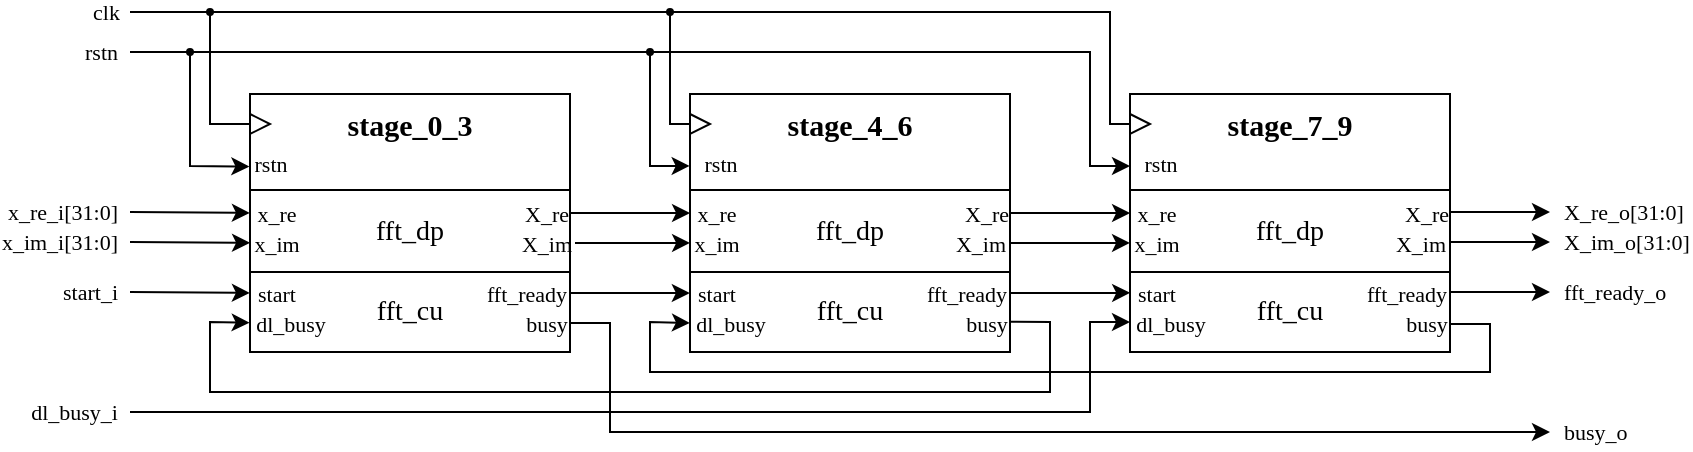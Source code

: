 <mxfile version="26.0.16">
  <diagram name="Page-1" id="58cdce13-f638-feb5-8d6f-7d28b1aa9fa0">
    <mxGraphModel dx="1195" dy="638" grid="1" gridSize="5" guides="1" tooltips="1" connect="1" arrows="1" fold="1" page="1" pageScale="1" pageWidth="1100" pageHeight="850" background="none" math="0" shadow="0">
      <root>
        <mxCell id="0" />
        <mxCell id="1" parent="0" />
        <mxCell id="S5aGi3HF0J0l1EgHDcWB-17" value="&lt;span&gt;stage_0_3&lt;/span&gt;" style="rounded=0;whiteSpace=wrap;html=1;fillColor=default;verticalAlign=top;fontFamily=NewsGotT;fontStyle=1;fontSize=15;" parent="1" vertex="1">
          <mxGeometry x="220" y="141" width="160" height="129" as="geometry" />
        </mxCell>
        <mxCell id="S5aGi3HF0J0l1EgHDcWB-3" value="fft_dp" style="rounded=0;whiteSpace=wrap;html=1;fontFamily=NewsGotT;fontSize=14;" parent="1" vertex="1">
          <mxGeometry x="220" y="189" width="160" height="41" as="geometry" />
        </mxCell>
        <mxCell id="S5aGi3HF0J0l1EgHDcWB-5" value="" style="endArrow=none;html=1;rounded=0;entryX=0;entryY=0.25;entryDx=0;entryDy=0;endFill=0;fontFamily=NewsGotT;" parent="1" edge="1">
          <mxGeometry width="50" height="50" relative="1" as="geometry">
            <mxPoint x="160" y="100" as="sourcePoint" />
            <mxPoint x="220" y="156" as="targetPoint" />
            <Array as="points">
              <mxPoint x="200" y="100" />
              <mxPoint x="200" y="156" />
            </Array>
          </mxGeometry>
        </mxCell>
        <mxCell id="S5aGi3HF0J0l1EgHDcWB-8" value="clk" style="edgeLabel;html=1;align=right;verticalAlign=middle;resizable=0;points=[];fontFamily=NewsGotT;" parent="S5aGi3HF0J0l1EgHDcWB-5" vertex="1" connectable="0">
          <mxGeometry x="-0.244" y="1" relative="1" as="geometry">
            <mxPoint x="-46" y="-4" as="offset" />
          </mxGeometry>
        </mxCell>
        <mxCell id="S5aGi3HF0J0l1EgHDcWB-6" value="" style="triangle;whiteSpace=wrap;html=1;fontFamily=NewsGotT;" parent="1" vertex="1">
          <mxGeometry x="220" y="151" width="10" height="10" as="geometry" />
        </mxCell>
        <mxCell id="S5aGi3HF0J0l1EgHDcWB-19" value="fft_cu" style="rounded=0;whiteSpace=wrap;html=1;fontFamily=NewsGotT;fontSize=14;" parent="1" vertex="1">
          <mxGeometry x="220" y="230" width="160" height="40" as="geometry" />
        </mxCell>
        <mxCell id="S5aGi3HF0J0l1EgHDcWB-20" value="start" style="text;html=1;align=center;verticalAlign=middle;resizable=0;points=[];autosize=1;strokeColor=none;fillColor=none;spacing=-5;fontSize=11;fontFamily=NewsGotT;" parent="1" vertex="1">
          <mxGeometry x="220" y="233" width="25" height="15" as="geometry" />
        </mxCell>
        <mxCell id="S5aGi3HF0J0l1EgHDcWB-22" value="dl_busy" style="text;html=1;align=center;verticalAlign=middle;resizable=0;points=[];autosize=1;strokeColor=none;fillColor=none;spacing=-5;fontSize=11;fontFamily=NewsGotT;" parent="1" vertex="1">
          <mxGeometry x="220" y="248" width="40" height="15" as="geometry" />
        </mxCell>
        <mxCell id="S5aGi3HF0J0l1EgHDcWB-23" value="x_re" style="text;html=1;align=center;verticalAlign=middle;resizable=0;points=[];autosize=1;strokeColor=none;fillColor=none;spacing=-5;fontSize=11;fontFamily=NewsGotT;" parent="1" vertex="1">
          <mxGeometry x="220" y="193" width="25" height="15" as="geometry" />
        </mxCell>
        <mxCell id="S5aGi3HF0J0l1EgHDcWB-24" value="x_im" style="text;html=1;align=center;verticalAlign=middle;resizable=0;points=[];autosize=1;strokeColor=none;fillColor=none;spacing=-5;fontSize=11;fontFamily=NewsGotT;" parent="1" vertex="1">
          <mxGeometry x="220" y="208" width="25" height="15" as="geometry" />
        </mxCell>
        <mxCell id="S5aGi3HF0J0l1EgHDcWB-25" value="fft_ready" style="text;html=1;align=center;verticalAlign=middle;resizable=0;points=[];autosize=1;strokeColor=none;fillColor=none;spacing=-5;fontSize=11;fontFamily=NewsGotT;" parent="1" vertex="1">
          <mxGeometry x="335" y="233" width="45" height="15" as="geometry" />
        </mxCell>
        <mxCell id="S5aGi3HF0J0l1EgHDcWB-95" value="busy_o" style="edgeStyle=orthogonalEdgeStyle;rounded=0;orthogonalLoop=1;jettySize=auto;html=1;fontFamily=NewsGotT;align=left;" parent="1" source="S5aGi3HF0J0l1EgHDcWB-26" edge="1">
          <mxGeometry x="1" y="-5" relative="1" as="geometry">
            <mxPoint x="870" y="310" as="targetPoint" />
            <Array as="points">
              <mxPoint x="400" y="255" />
              <mxPoint x="400" y="310" />
            </Array>
            <mxPoint x="5" y="-5" as="offset" />
          </mxGeometry>
        </mxCell>
        <mxCell id="S5aGi3HF0J0l1EgHDcWB-26" value="busy" style="text;html=1;align=center;verticalAlign=middle;resizable=0;points=[];autosize=1;strokeColor=none;fillColor=none;spacing=-5;fontSize=11;fontFamily=NewsGotT;" parent="1" vertex="1">
          <mxGeometry x="355" y="248" width="25" height="15" as="geometry" />
        </mxCell>
        <mxCell id="S5aGi3HF0J0l1EgHDcWB-29" value="X_re" style="text;html=1;align=center;verticalAlign=middle;resizable=0;points=[];autosize=1;strokeColor=none;fillColor=none;spacing=-5;fontSize=11;fontFamily=NewsGotT;" parent="1" vertex="1">
          <mxGeometry x="355" y="193" width="25" height="15" as="geometry" />
        </mxCell>
        <mxCell id="S5aGi3HF0J0l1EgHDcWB-30" value="X_im" style="text;html=1;align=center;verticalAlign=middle;resizable=0;points=[];autosize=1;strokeColor=none;fillColor=none;spacing=-5;fontSize=11;fontFamily=NewsGotT;rounded=0;glass=0;" parent="1" vertex="1">
          <mxGeometry x="352.5" y="208" width="30" height="15" as="geometry" />
        </mxCell>
        <mxCell id="S5aGi3HF0J0l1EgHDcWB-31" value="rstn" style="text;html=1;align=center;verticalAlign=middle;resizable=0;points=[];autosize=1;strokeColor=none;fillColor=none;spacing=-5;fontSize=11;fontFamily=NewsGotT;" parent="1" vertex="1">
          <mxGeometry x="220" y="168" width="20" height="15" as="geometry" />
        </mxCell>
        <mxCell id="S5aGi3HF0J0l1EgHDcWB-35" value="" style="endArrow=classic;html=1;rounded=0;entryX=-0.002;entryY=0.281;entryDx=0;entryDy=0;entryPerimeter=0;fontFamily=NewsGotT;" parent="1" target="S5aGi3HF0J0l1EgHDcWB-17" edge="1">
          <mxGeometry width="50" height="50" relative="1" as="geometry">
            <mxPoint x="160" y="120" as="sourcePoint" />
            <mxPoint x="270" y="150" as="targetPoint" />
            <Array as="points">
              <mxPoint x="190" y="120" />
              <mxPoint x="190" y="177" />
            </Array>
          </mxGeometry>
        </mxCell>
        <mxCell id="S5aGi3HF0J0l1EgHDcWB-56" value="rstn" style="edgeLabel;html=1;align=right;verticalAlign=middle;resizable=0;points=[];fontFamily=NewsGotT;" parent="S5aGi3HF0J0l1EgHDcWB-35" vertex="1" connectable="0">
          <mxGeometry x="-0.932" relative="1" as="geometry">
            <mxPoint x="-10" as="offset" />
          </mxGeometry>
        </mxCell>
        <mxCell id="S5aGi3HF0J0l1EgHDcWB-36" value="" style="endArrow=classic;html=1;rounded=0;startArrow=oval;startFill=1;startSize=3;entryX=-0.001;entryY=0.279;entryDx=0;entryDy=0;entryPerimeter=0;fontFamily=NewsGotT;" parent="1" target="S5aGi3HF0J0l1EgHDcWB-37" edge="1">
          <mxGeometry width="50" height="50" relative="1" as="geometry">
            <mxPoint x="190" y="120" as="sourcePoint" />
            <mxPoint x="320" y="120" as="targetPoint" />
            <Array as="points">
              <mxPoint x="420" y="120" />
              <mxPoint x="420" y="177" />
            </Array>
          </mxGeometry>
        </mxCell>
        <mxCell id="S5aGi3HF0J0l1EgHDcWB-37" value="&lt;b&gt;stage_4_6&lt;/b&gt;" style="rounded=0;whiteSpace=wrap;html=1;fillColor=default;verticalAlign=top;fontFamily=NewsGotT;fontSize=15;" parent="1" vertex="1">
          <mxGeometry x="440" y="141" width="160" height="129" as="geometry" />
        </mxCell>
        <mxCell id="S5aGi3HF0J0l1EgHDcWB-38" value="fft_dp" style="rounded=0;whiteSpace=wrap;html=1;fontFamily=NewsGotT;fontSize=14;" parent="1" vertex="1">
          <mxGeometry x="440" y="189" width="160" height="41" as="geometry" />
        </mxCell>
        <mxCell id="S5aGi3HF0J0l1EgHDcWB-39" value="" style="triangle;whiteSpace=wrap;html=1;fontFamily=NewsGotT;" parent="1" vertex="1">
          <mxGeometry x="440" y="151" width="10" height="10" as="geometry" />
        </mxCell>
        <mxCell id="S5aGi3HF0J0l1EgHDcWB-40" value="fft_cu" style="rounded=0;whiteSpace=wrap;html=1;fontFamily=NewsGotT;fontSize=14;" parent="1" vertex="1">
          <mxGeometry x="440" y="230" width="160" height="40" as="geometry" />
        </mxCell>
        <mxCell id="S5aGi3HF0J0l1EgHDcWB-41" value="start" style="text;html=1;align=center;verticalAlign=middle;resizable=0;points=[];autosize=1;strokeColor=none;fillColor=none;spacing=-5;fontSize=11;fontFamily=NewsGotT;" parent="1" vertex="1">
          <mxGeometry x="440" y="233" width="25" height="15" as="geometry" />
        </mxCell>
        <mxCell id="S5aGi3HF0J0l1EgHDcWB-42" value="dl_busy" style="text;html=1;align=center;verticalAlign=middle;resizable=0;points=[];autosize=1;strokeColor=none;fillColor=none;spacing=-5;fontSize=11;fontFamily=NewsGotT;" parent="1" vertex="1">
          <mxGeometry x="440" y="248" width="40" height="15" as="geometry" />
        </mxCell>
        <mxCell id="S5aGi3HF0J0l1EgHDcWB-43" value="x_re" style="text;html=1;align=center;verticalAlign=middle;resizable=0;points=[];autosize=1;strokeColor=none;fillColor=none;spacing=-5;fontSize=11;fontFamily=NewsGotT;" parent="1" vertex="1">
          <mxGeometry x="440" y="193" width="25" height="15" as="geometry" />
        </mxCell>
        <mxCell id="S5aGi3HF0J0l1EgHDcWB-44" value="x_im" style="text;html=1;align=center;verticalAlign=middle;resizable=0;points=[];autosize=1;strokeColor=none;fillColor=none;spacing=-5;fontSize=11;fontFamily=NewsGotT;" parent="1" vertex="1">
          <mxGeometry x="440" y="208" width="25" height="15" as="geometry" />
        </mxCell>
        <mxCell id="S5aGi3HF0J0l1EgHDcWB-45" value="fft_ready" style="text;html=1;align=center;verticalAlign=middle;resizable=0;points=[];autosize=1;strokeColor=none;fillColor=none;spacing=-5;fontSize=11;fontFamily=NewsGotT;" parent="1" vertex="1">
          <mxGeometry x="555" y="233" width="45" height="15" as="geometry" />
        </mxCell>
        <mxCell id="S5aGi3HF0J0l1EgHDcWB-46" value="busy" style="text;html=1;align=center;verticalAlign=middle;resizable=0;points=[];autosize=1;strokeColor=none;fillColor=none;spacing=-5;fontSize=11;fontFamily=NewsGotT;" parent="1" vertex="1">
          <mxGeometry x="575" y="248" width="25" height="15" as="geometry" />
        </mxCell>
        <mxCell id="S5aGi3HF0J0l1EgHDcWB-47" value="X_re" style="text;html=1;align=center;verticalAlign=middle;resizable=0;points=[];autosize=1;strokeColor=none;fillColor=none;spacing=-5;fontSize=11;fontFamily=NewsGotT;" parent="1" vertex="1">
          <mxGeometry x="575" y="193" width="25" height="15" as="geometry" />
        </mxCell>
        <mxCell id="S5aGi3HF0J0l1EgHDcWB-48" value="X_im" style="text;html=1;align=center;verticalAlign=middle;resizable=0;points=[];autosize=1;strokeColor=none;fillColor=none;spacing=-5;fontSize=11;fontFamily=NewsGotT;" parent="1" vertex="1">
          <mxGeometry x="570" y="208" width="30" height="15" as="geometry" />
        </mxCell>
        <mxCell id="S5aGi3HF0J0l1EgHDcWB-49" value="rstn" style="text;html=1;align=center;verticalAlign=middle;resizable=0;points=[];autosize=1;strokeColor=none;fillColor=none;spacing=-5;fontSize=11;fontFamily=NewsGotT;" parent="1" vertex="1">
          <mxGeometry x="445" y="168" width="20" height="15" as="geometry" />
        </mxCell>
        <mxCell id="S5aGi3HF0J0l1EgHDcWB-50" value="" style="endArrow=none;html=1;rounded=0;startArrow=oval;startFill=1;startSize=3;entryX=0;entryY=0.5;entryDx=0;entryDy=0;fontFamily=NewsGotT;" parent="1" target="S5aGi3HF0J0l1EgHDcWB-39" edge="1">
          <mxGeometry width="50" height="50" relative="1" as="geometry">
            <mxPoint x="200" y="100" as="sourcePoint" />
            <mxPoint x="320" y="150" as="targetPoint" />
            <Array as="points">
              <mxPoint x="430" y="100" />
              <mxPoint x="430" y="156" />
            </Array>
          </mxGeometry>
        </mxCell>
        <mxCell id="S5aGi3HF0J0l1EgHDcWB-53" style="edgeStyle=orthogonalEdgeStyle;rounded=0;orthogonalLoop=1;jettySize=auto;html=1;entryX=-0.003;entryY=0.501;entryDx=0;entryDy=0;entryPerimeter=0;exitX=0.996;exitY=0.503;exitDx=0;exitDy=0;exitPerimeter=0;fontFamily=NewsGotT;" parent="1" source="S5aGi3HF0J0l1EgHDcWB-25" target="S5aGi3HF0J0l1EgHDcWB-41" edge="1">
          <mxGeometry relative="1" as="geometry">
            <mxPoint x="375" y="241.5" as="sourcePoint" />
            <mxPoint x="435" y="240.5" as="targetPoint" />
            <Array as="points">
              <mxPoint x="420" y="240" />
              <mxPoint x="420" y="240" />
            </Array>
          </mxGeometry>
        </mxCell>
        <mxCell id="S5aGi3HF0J0l1EgHDcWB-57" value="x_re_i[31:0]" style="endArrow=classic;html=1;rounded=0;align=right;entryX=-0.002;entryY=0.496;entryDx=0;entryDy=0;entryPerimeter=0;fontFamily=NewsGotT;" parent="1" target="S5aGi3HF0J0l1EgHDcWB-23" edge="1">
          <mxGeometry x="-1" y="5" width="50" height="50" relative="1" as="geometry">
            <mxPoint x="160" y="200" as="sourcePoint" />
            <mxPoint x="220" y="200" as="targetPoint" />
            <mxPoint x="-5" y="5" as="offset" />
          </mxGeometry>
        </mxCell>
        <mxCell id="S5aGi3HF0J0l1EgHDcWB-58" value="x_im_i[31:0]" style="endArrow=classic;html=1;rounded=0;entryX=0.001;entryY=0.495;entryDx=0;entryDy=0;entryPerimeter=0;align=right;fontFamily=NewsGotT;" parent="1" target="S5aGi3HF0J0l1EgHDcWB-24" edge="1">
          <mxGeometry x="-1" y="5" width="50" height="50" relative="1" as="geometry">
            <mxPoint x="160" y="215" as="sourcePoint" />
            <mxPoint x="220" y="217.83" as="targetPoint" />
            <mxPoint x="-5" y="5" as="offset" />
          </mxGeometry>
        </mxCell>
        <mxCell id="S5aGi3HF0J0l1EgHDcWB-59" value="start_i" style="endArrow=classic;html=1;rounded=0;align=right;entryX=-0.002;entryY=0.496;entryDx=0;entryDy=0;entryPerimeter=0;fontFamily=NewsGotT;" parent="1" target="S5aGi3HF0J0l1EgHDcWB-20" edge="1">
          <mxGeometry x="-1" y="5" width="50" height="50" relative="1" as="geometry">
            <mxPoint x="160" y="240" as="sourcePoint" />
            <mxPoint x="220" y="241" as="targetPoint" />
            <mxPoint x="-5" y="5" as="offset" />
          </mxGeometry>
        </mxCell>
        <mxCell id="S5aGi3HF0J0l1EgHDcWB-60" value="dl_busy_i" style="endArrow=classic;html=1;rounded=0;align=right;fontFamily=NewsGotT;" parent="1" edge="1">
          <mxGeometry x="-1" y="5" width="50" height="50" relative="1" as="geometry">
            <mxPoint x="160" y="300" as="sourcePoint" />
            <mxPoint x="660" y="255" as="targetPoint" />
            <mxPoint x="-5" y="5" as="offset" />
            <Array as="points">
              <mxPoint x="640" y="300" />
              <mxPoint x="640" y="255" />
            </Array>
          </mxGeometry>
        </mxCell>
        <mxCell id="S5aGi3HF0J0l1EgHDcWB-61" value="&lt;b&gt;stage_7_9&lt;/b&gt;" style="rounded=0;whiteSpace=wrap;html=1;fillColor=default;verticalAlign=top;fontFamily=NewsGotT;fontSize=15;" parent="1" vertex="1">
          <mxGeometry x="660" y="141" width="160" height="129" as="geometry" />
        </mxCell>
        <mxCell id="S5aGi3HF0J0l1EgHDcWB-62" value="fft_dp" style="rounded=0;whiteSpace=wrap;html=1;fontFamily=NewsGotT;fontSize=14;" parent="1" vertex="1">
          <mxGeometry x="660" y="189" width="160" height="41" as="geometry" />
        </mxCell>
        <mxCell id="S5aGi3HF0J0l1EgHDcWB-63" value="" style="triangle;whiteSpace=wrap;html=1;fontFamily=NewsGotT;" parent="1" vertex="1">
          <mxGeometry x="660" y="151" width="10" height="10" as="geometry" />
        </mxCell>
        <mxCell id="S5aGi3HF0J0l1EgHDcWB-64" value="fft_cu" style="rounded=0;whiteSpace=wrap;html=1;fontFamily=NewsGotT;fontSize=14;" parent="1" vertex="1">
          <mxGeometry x="660" y="230" width="160" height="40" as="geometry" />
        </mxCell>
        <mxCell id="S5aGi3HF0J0l1EgHDcWB-65" value="start" style="text;html=1;align=center;verticalAlign=middle;resizable=0;points=[];autosize=1;strokeColor=none;fillColor=none;spacing=-5;fontSize=11;fontFamily=NewsGotT;" parent="1" vertex="1">
          <mxGeometry x="660" y="233" width="25" height="15" as="geometry" />
        </mxCell>
        <mxCell id="S5aGi3HF0J0l1EgHDcWB-66" value="dl_busy" style="text;html=1;align=center;verticalAlign=middle;resizable=0;points=[];autosize=1;strokeColor=none;fillColor=none;spacing=-5;fontSize=11;fontFamily=NewsGotT;" parent="1" vertex="1">
          <mxGeometry x="660" y="248" width="40" height="15" as="geometry" />
        </mxCell>
        <mxCell id="S5aGi3HF0J0l1EgHDcWB-67" value="x_re" style="text;html=1;align=center;verticalAlign=middle;resizable=0;points=[];autosize=1;strokeColor=none;fillColor=none;spacing=-5;fontSize=11;fontFamily=NewsGotT;" parent="1" vertex="1">
          <mxGeometry x="660" y="193" width="25" height="15" as="geometry" />
        </mxCell>
        <mxCell id="S5aGi3HF0J0l1EgHDcWB-68" value="x_im" style="text;html=1;align=center;verticalAlign=middle;resizable=0;points=[];autosize=1;strokeColor=none;fillColor=none;spacing=-5;fontSize=11;fontFamily=NewsGotT;" parent="1" vertex="1">
          <mxGeometry x="660" y="208" width="25" height="15" as="geometry" />
        </mxCell>
        <mxCell id="S5aGi3HF0J0l1EgHDcWB-94" value="&lt;div align=&quot;left&quot;&gt;fft_ready_o&lt;/div&gt;" style="edgeStyle=orthogonalEdgeStyle;rounded=0;orthogonalLoop=1;jettySize=auto;html=1;align=left;fontFamily=NewsGotT;" parent="1" source="S5aGi3HF0J0l1EgHDcWB-69" edge="1">
          <mxGeometry x="1" y="-5" relative="1" as="geometry">
            <mxPoint x="870" y="240" as="targetPoint" />
            <mxPoint x="5" y="-5" as="offset" />
          </mxGeometry>
        </mxCell>
        <mxCell id="S5aGi3HF0J0l1EgHDcWB-69" value="fft_ready" style="text;html=1;align=center;verticalAlign=middle;resizable=0;points=[];autosize=1;strokeColor=none;fillColor=none;spacing=-5;fontSize=11;fontFamily=NewsGotT;" parent="1" vertex="1">
          <mxGeometry x="775" y="233" width="45" height="15" as="geometry" />
        </mxCell>
        <mxCell id="S5aGi3HF0J0l1EgHDcWB-70" value="busy" style="text;html=1;align=center;verticalAlign=middle;resizable=0;points=[];autosize=1;strokeColor=none;fillColor=none;spacing=-5;fontSize=11;fontFamily=NewsGotT;" parent="1" vertex="1">
          <mxGeometry x="795" y="248" width="25" height="15" as="geometry" />
        </mxCell>
        <mxCell id="S5aGi3HF0J0l1EgHDcWB-92" value="&lt;div&gt;X_re_o[31:0]&lt;/div&gt;" style="edgeStyle=orthogonalEdgeStyle;rounded=0;orthogonalLoop=1;jettySize=auto;html=1;align=left;fontFamily=NewsGotT;" parent="1" source="S5aGi3HF0J0l1EgHDcWB-71" edge="1">
          <mxGeometry x="1" y="5" relative="1" as="geometry">
            <mxPoint x="870" y="200" as="targetPoint" />
            <mxPoint x="5" y="5" as="offset" />
          </mxGeometry>
        </mxCell>
        <mxCell id="S5aGi3HF0J0l1EgHDcWB-71" value="X_re" style="text;html=1;align=center;verticalAlign=middle;resizable=0;points=[];autosize=1;strokeColor=none;fillColor=none;spacing=-5;fontSize=11;fontFamily=NewsGotT;" parent="1" vertex="1">
          <mxGeometry x="795" y="193" width="25" height="15" as="geometry" />
        </mxCell>
        <mxCell id="S5aGi3HF0J0l1EgHDcWB-93" value="X_im_o[31:0]" style="edgeStyle=orthogonalEdgeStyle;rounded=0;orthogonalLoop=1;jettySize=auto;html=1;align=left;fontFamily=NewsGotT;" parent="1" source="S5aGi3HF0J0l1EgHDcWB-72" edge="1">
          <mxGeometry x="1" y="-5" relative="1" as="geometry">
            <mxPoint x="870" y="215" as="targetPoint" />
            <mxPoint x="5" y="-5" as="offset" />
          </mxGeometry>
        </mxCell>
        <mxCell id="S5aGi3HF0J0l1EgHDcWB-72" value="X_im" style="text;html=1;align=center;verticalAlign=middle;resizable=0;points=[];autosize=1;strokeColor=none;fillColor=none;spacing=-5;fontSize=11;fontFamily=NewsGotT;" parent="1" vertex="1">
          <mxGeometry x="790" y="208" width="30" height="15" as="geometry" />
        </mxCell>
        <mxCell id="S5aGi3HF0J0l1EgHDcWB-73" value="rstn" style="text;html=1;align=center;verticalAlign=middle;resizable=0;points=[];autosize=1;strokeColor=none;fillColor=none;spacing=-5;fontSize=11;fontFamily=NewsGotT;" parent="1" vertex="1">
          <mxGeometry x="665" y="168" width="20" height="15" as="geometry" />
        </mxCell>
        <mxCell id="S5aGi3HF0J0l1EgHDcWB-78" value="" style="endArrow=none;html=1;rounded=0;startArrow=oval;startFill=1;startSize=3;fontFamily=NewsGotT;" parent="1" edge="1">
          <mxGeometry width="50" height="50" relative="1" as="geometry">
            <mxPoint x="430" y="100" as="sourcePoint" />
            <mxPoint x="660" y="156" as="targetPoint" />
            <Array as="points">
              <mxPoint x="650" y="100" />
              <mxPoint x="650" y="156" />
            </Array>
          </mxGeometry>
        </mxCell>
        <mxCell id="S5aGi3HF0J0l1EgHDcWB-79" value="" style="endArrow=classic;html=1;rounded=0;startArrow=oval;startFill=1;startSize=3;entryX=-0.001;entryY=0.279;entryDx=0;entryDy=0;entryPerimeter=0;fontFamily=NewsGotT;" parent="1" edge="1">
          <mxGeometry width="50" height="50" relative="1" as="geometry">
            <mxPoint x="420" y="120" as="sourcePoint" />
            <mxPoint x="660" y="177" as="targetPoint" />
            <Array as="points">
              <mxPoint x="640" y="120" />
              <mxPoint x="640" y="177" />
            </Array>
          </mxGeometry>
        </mxCell>
        <mxCell id="S5aGi3HF0J0l1EgHDcWB-81" value="" style="endArrow=classic;html=1;rounded=0;exitX=0.995;exitY=0.461;exitDx=0;exitDy=0;exitPerimeter=0;entryX=-0.004;entryY=0.49;entryDx=0;entryDy=0;entryPerimeter=0;endFill=1;fontFamily=NewsGotT;" parent="1" source="S5aGi3HF0J0l1EgHDcWB-46" target="S5aGi3HF0J0l1EgHDcWB-22" edge="1">
          <mxGeometry width="50" height="50" relative="1" as="geometry">
            <mxPoint x="415" y="195" as="sourcePoint" />
            <mxPoint x="465" y="145" as="targetPoint" />
            <Array as="points">
              <mxPoint x="620" y="255" />
              <mxPoint x="620" y="290" />
              <mxPoint x="200" y="290" />
              <mxPoint x="200" y="255" />
            </Array>
          </mxGeometry>
        </mxCell>
        <mxCell id="S5aGi3HF0J0l1EgHDcWB-83" value="" style="endArrow=classic;html=1;rounded=0;exitX=0.996;exitY=0.504;exitDx=0;exitDy=0;exitPerimeter=0;entryX=-0.001;entryY=0.498;entryDx=0;entryDy=0;entryPerimeter=0;endFill=1;fontFamily=NewsGotT;" parent="1" target="S5aGi3HF0J0l1EgHDcWB-42" edge="1">
          <mxGeometry width="50" height="50" relative="1" as="geometry">
            <mxPoint x="820" y="256" as="sourcePoint" />
            <mxPoint x="440" y="257" as="targetPoint" />
            <Array as="points">
              <mxPoint x="840" y="256" />
              <mxPoint x="840" y="280" />
              <mxPoint x="420" y="280" />
              <mxPoint x="420" y="255" />
            </Array>
          </mxGeometry>
        </mxCell>
        <mxCell id="S5aGi3HF0J0l1EgHDcWB-87" style="edgeStyle=orthogonalEdgeStyle;rounded=0;orthogonalLoop=1;jettySize=auto;html=1;entryX=0.001;entryY=0.501;entryDx=0;entryDy=0;entryPerimeter=0;fontFamily=NewsGotT;" parent="1" source="S5aGi3HF0J0l1EgHDcWB-29" target="S5aGi3HF0J0l1EgHDcWB-43" edge="1">
          <mxGeometry relative="1" as="geometry" />
        </mxCell>
        <mxCell id="S5aGi3HF0J0l1EgHDcWB-88" style="edgeStyle=orthogonalEdgeStyle;rounded=0;orthogonalLoop=1;jettySize=auto;html=1;entryX=0.002;entryY=0.499;entryDx=0;entryDy=0;entryPerimeter=0;fontFamily=NewsGotT;" parent="1" source="S5aGi3HF0J0l1EgHDcWB-30" target="S5aGi3HF0J0l1EgHDcWB-44" edge="1">
          <mxGeometry relative="1" as="geometry" />
        </mxCell>
        <mxCell id="S5aGi3HF0J0l1EgHDcWB-89" style="edgeStyle=orthogonalEdgeStyle;rounded=0;orthogonalLoop=1;jettySize=auto;html=1;entryX=0.002;entryY=0.5;entryDx=0;entryDy=0;entryPerimeter=0;fontFamily=NewsGotT;" parent="1" source="S5aGi3HF0J0l1EgHDcWB-47" target="S5aGi3HF0J0l1EgHDcWB-67" edge="1">
          <mxGeometry relative="1" as="geometry" />
        </mxCell>
        <mxCell id="S5aGi3HF0J0l1EgHDcWB-90" style="edgeStyle=orthogonalEdgeStyle;rounded=0;orthogonalLoop=1;jettySize=auto;html=1;entryX=0.001;entryY=0.499;entryDx=0;entryDy=0;entryPerimeter=0;fontFamily=NewsGotT;" parent="1" source="S5aGi3HF0J0l1EgHDcWB-48" target="S5aGi3HF0J0l1EgHDcWB-68" edge="1">
          <mxGeometry relative="1" as="geometry" />
        </mxCell>
        <mxCell id="S5aGi3HF0J0l1EgHDcWB-91" style="edgeStyle=orthogonalEdgeStyle;rounded=0;orthogonalLoop=1;jettySize=auto;html=1;entryX=0.003;entryY=0.495;entryDx=0;entryDy=0;entryPerimeter=0;fontFamily=NewsGotT;" parent="1" source="S5aGi3HF0J0l1EgHDcWB-45" target="S5aGi3HF0J0l1EgHDcWB-65" edge="1">
          <mxGeometry relative="1" as="geometry" />
        </mxCell>
      </root>
    </mxGraphModel>
  </diagram>
</mxfile>
